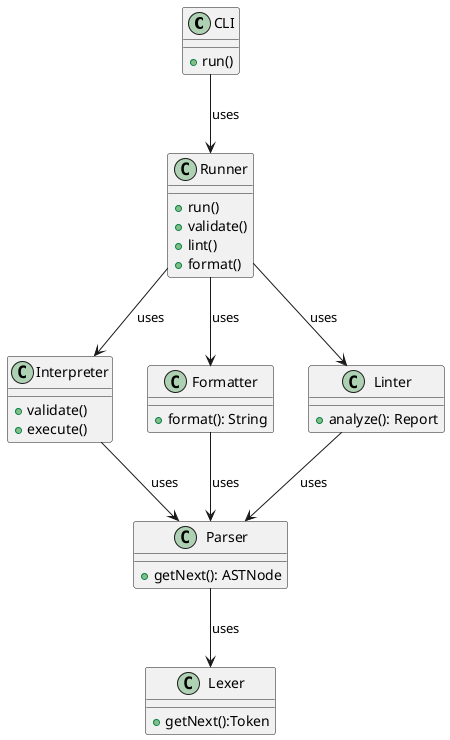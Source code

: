@startuml
class CLI {
    +run()
}

class Runner {
    +run()
    +validate()
    +lint()
    +format()
}

class Lexer {
    +getNext():Token
}

class Parser {
    +getNext(): ASTNode
}

class Interpreter {
    +validate()
    +execute()
}

class Formatter {
    +format(): String
}

class Linter {
    +analyze(): Report
}

CLI --> Runner : uses
Runner --> Interpreter : uses
Runner --> Formatter : uses
Runner --> Linter : uses
Linter --> Parser : uses
Formatter --> Parser : uses
Interpreter --> Parser : uses
Parser --> Lexer : uses

@enduml